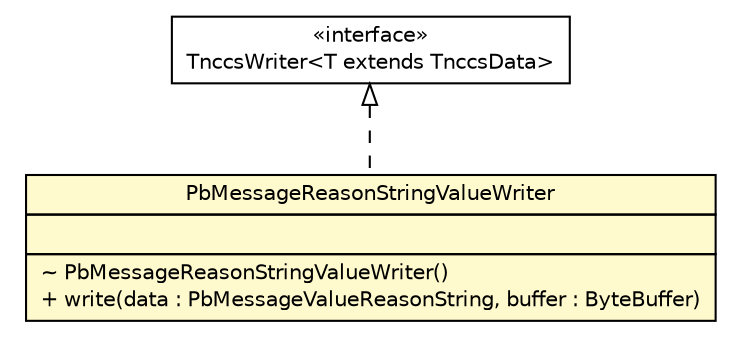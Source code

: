 #!/usr/local/bin/dot
#
# Class diagram 
# Generated by UMLGraph version R5_6 (http://www.umlgraph.org/)
#

digraph G {
	edge [fontname="Helvetica",fontsize=10,labelfontname="Helvetica",labelfontsize=10];
	node [fontname="Helvetica",fontsize=10,shape=plaintext];
	nodesep=0.25;
	ranksep=0.5;
	// de.hsbremen.tc.tnc.message.tnccs.serialize.bytebuffer.TnccsWriter<T extends de.hsbremen.tc.tnc.message.tnccs.TnccsData>
	c109489 [label=<<table title="de.hsbremen.tc.tnc.message.tnccs.serialize.bytebuffer.TnccsWriter" border="0" cellborder="1" cellspacing="0" cellpadding="2" port="p" href="../../../../../../../de/hsbremen/tc/tnc/message/tnccs/serialize/bytebuffer/TnccsWriter.html">
		<tr><td><table border="0" cellspacing="0" cellpadding="1">
<tr><td align="center" balign="center"> &#171;interface&#187; </td></tr>
<tr><td align="center" balign="center"> TnccsWriter&lt;T extends TnccsData&gt; </td></tr>
		</table></td></tr>
		</table>>, URL="../../../../../../../de/hsbremen/tc/tnc/message/tnccs/serialize/bytebuffer/TnccsWriter.html", fontname="Helvetica", fontcolor="black", fontsize=10.0];
	// org.ietf.nea.pb.serialize.writer.bytebuffer.PbMessageReasonStringValueWriter
	c109777 [label=<<table title="org.ietf.nea.pb.serialize.writer.bytebuffer.PbMessageReasonStringValueWriter" border="0" cellborder="1" cellspacing="0" cellpadding="2" port="p" bgcolor="lemonChiffon" href="./PbMessageReasonStringValueWriter.html">
		<tr><td><table border="0" cellspacing="0" cellpadding="1">
<tr><td align="center" balign="center"> PbMessageReasonStringValueWriter </td></tr>
		</table></td></tr>
		<tr><td><table border="0" cellspacing="0" cellpadding="1">
<tr><td align="left" balign="left">  </td></tr>
		</table></td></tr>
		<tr><td><table border="0" cellspacing="0" cellpadding="1">
<tr><td align="left" balign="left"> ~ PbMessageReasonStringValueWriter() </td></tr>
<tr><td align="left" balign="left"> + write(data : PbMessageValueReasonString, buffer : ByteBuffer) </td></tr>
		</table></td></tr>
		</table>>, URL="./PbMessageReasonStringValueWriter.html", fontname="Helvetica", fontcolor="black", fontsize=10.0];
	//org.ietf.nea.pb.serialize.writer.bytebuffer.PbMessageReasonStringValueWriter implements de.hsbremen.tc.tnc.message.tnccs.serialize.bytebuffer.TnccsWriter<T extends de.hsbremen.tc.tnc.message.tnccs.TnccsData>
	c109489:p -> c109777:p [dir=back,arrowtail=empty,style=dashed];
}

